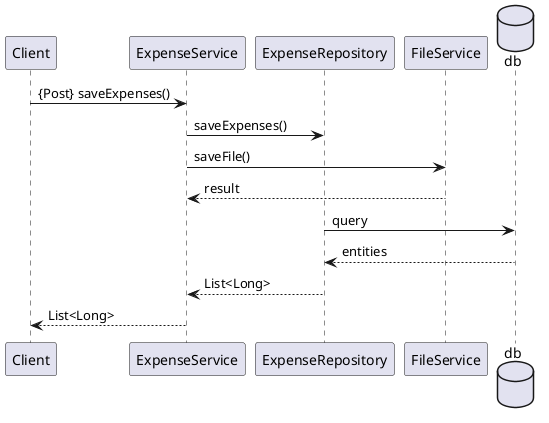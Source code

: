     @startuml
Client->ExpenseService:{Post} saveExpenses()
ExpenseService->ExpenseRepository:saveExpenses()
ExpenseService->FileService:saveFile()
FileService-->ExpenseService:result
database db
ExpenseRepository->db:query
db-->ExpenseRepository:entities
ExpenseRepository-->ExpenseService:List<Long>
ExpenseService-->Client:List<Long>
@enduml
